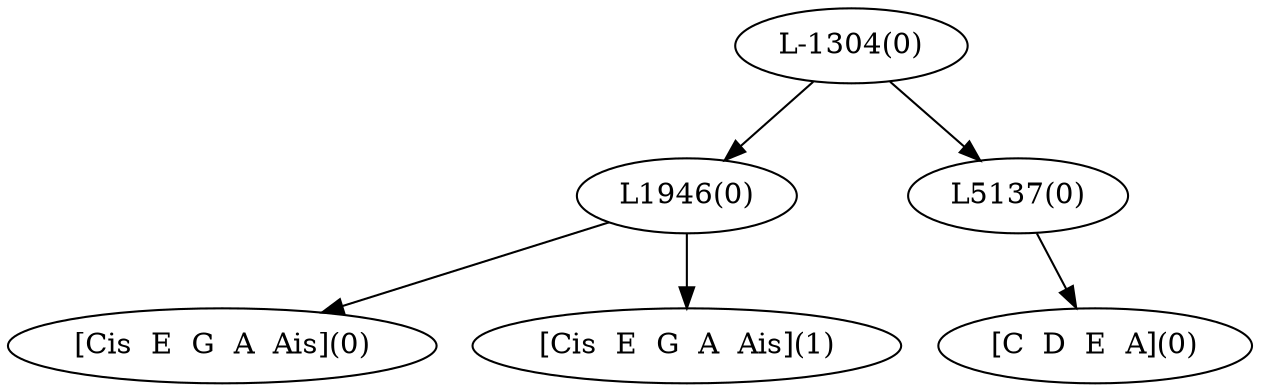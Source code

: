 digraph sample{
"L1946(0)"->"[Cis  E  G  A  Ais](0)"
"L1946(0)"->"[Cis  E  G  A  Ais](1)"
"L5137(0)"->"[C  D  E  A](0)"
"L-1304(0)"->"L1946(0)"
"L-1304(0)"->"L5137(0)"
{rank = min; "L-1304(0)"}
{rank = same; "L1946(0)"; "L5137(0)";}
{rank = max; "[C  D  E  A](0)"; "[Cis  E  G  A  Ais](0)"; "[Cis  E  G  A  Ais](1)";}
}